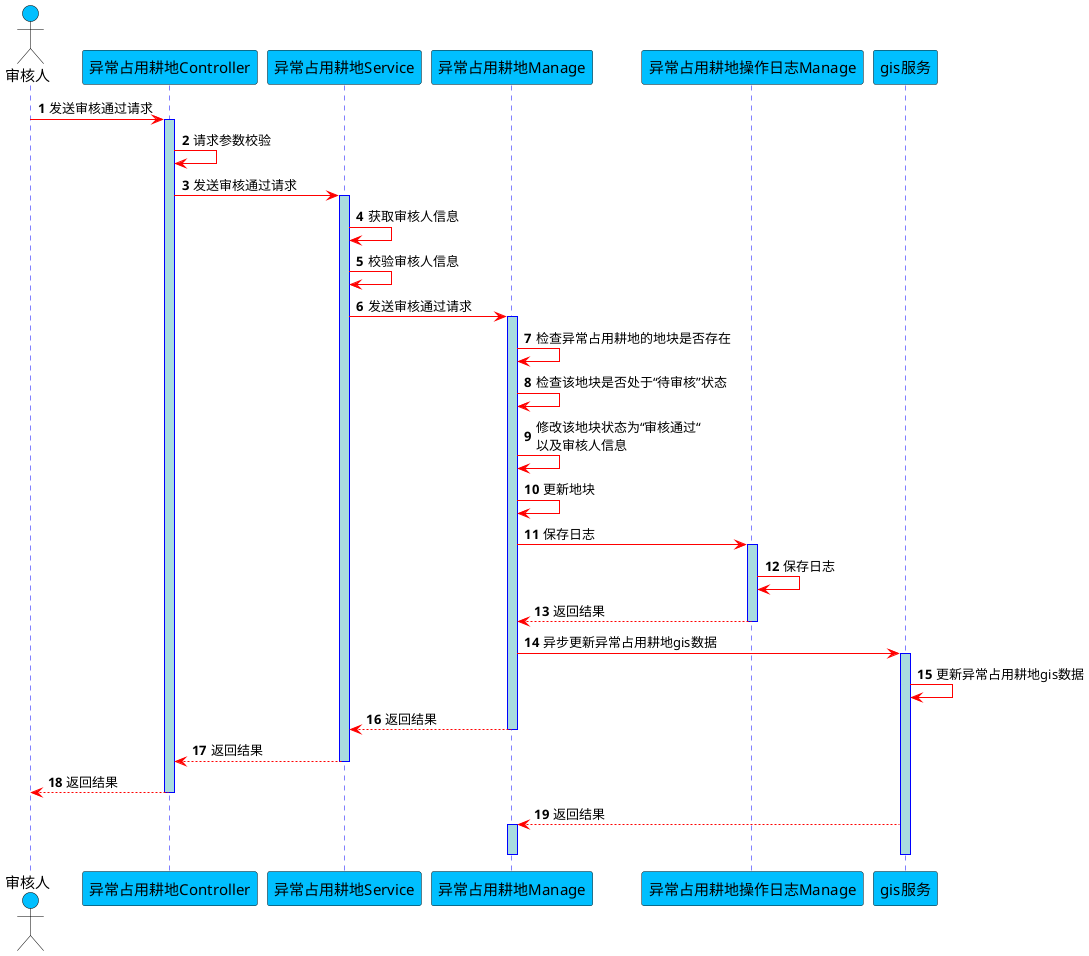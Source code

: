 @startuml
skinparam sequence {
ArrowColor red
ActorBorderColor black
LifeLineBorderColor blue
LifeLineBackgroundColor #A9DCDF


ParticipantBackgroundColor DeepSkyBlue
ParticipantFontName Aapex
ParticipantFontSize 15
ParticipantFontColor black

ActorBackgroundColor DeepSkyBlue
ActorFontColor black
ActorFontSize 15
ActorFontName Aapex
}
autonumber
actor 审核人
participant "异常占用耕地Controller" as A
participant "异常占用耕地Service" as B
participant "异常占用耕地Manage" as C
participant "异常占用耕地操作日志Manage" as D
participant "gis服务" as E

审核人 -> A: 发送审核通过请求
activate A

A -> A: 请求参数校验

A -> B: 发送审核通过请求

activate B
B -> B: 获取审核人信息
B -> B:  校验审核人信息


B -> C: 发送审核通过请求

activate C

C -> C: 检查异常占用耕地的地块是否存在
C -> C: 检查该地块是否处于“待审核”状态
C -> C: 修改该地块状态为“审核通过“\r以及审核人信息
C -> C: 更新地块
C -> D: 保存日志

activate D
D -> D: 保存日志
D --> C: 返回结果
deactivate D
C -> E: 异步更新异常占用耕地gis数据

activate E
E -> E: 更新异常占用耕地gis数据
C --> B: 返回结果

deactivate C

B --> A: 返回结果
deactivate B

A --> 审核人: 返回结果
deactivate A

E --> C: 返回结果
activate C
deactivate C
deactivate E

@enduml